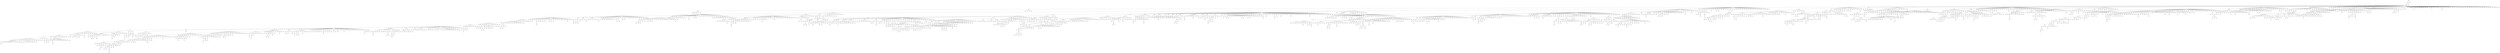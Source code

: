 strict graph "" {
	4626 -- 616;
	4626 -- 3248;
	616 -- 4203;
	616 -- 5048;
	4203 -- 5607;
	4203 -- 203;
	4203 -- 1131;
	5607 -- 1884;
	5607 -- 773;
	5607 -- 4677;
	5607 -- 1853;
	5607 -- 3259;
	5607 -- 2092;
	5607 -- 1963;
	5607 -- 3892;
	5607 -- 4236;
	5607 -- 1438;
	5607 -- 576;
	5607 -- 4644;
	5607 -- 3618;
	5607 -- 2992;
	5607 -- 3139;
	5607 -- 5787;
	5607 -- 5180;
	5607 -- 254;
	5607 -- 1479;
	5607 -- 4957;
	5607 -- 1150;
	5607 -- 3185;
	5607 -- 3900;
	5607 -- 1850;
	5607 -- 3758;
	5607 -- 2948;
	5607 -- 140;
	5607 -- 1192;
	5607 -- 5741;
	5607 -- 4272;
	5607 -- 5397;
	5607 -- 4019;
	5607 -- 1022;
	5607 -- 2757;
	5607 -- 872;
	5607 -- 935;
	5607 -- 620;
	5607 -- 3661;
	5607 -- 2211;
	5607 -- 465;
	5607 -- 3158;
	5607 -- 1866;
	5607 -- 3317;
	5607 -- 1165;
	5607 -- 2946;
	5607 -- 5671;
	5607 -- 2681;
	5607 -- 1483;
	5607 -- 4949;
	5607 -- 5167;
	5607 -- 7;
	5607 -- 1257;
	5607 -- 200;
	5607 -- 442;
	5607 -- 3295;
	5607 -- 133;
	5607 -- 5387;
	5607 -- 5559;
	5607 -- 170;
	5607 -- 5909;
	5607 -- 3451;
	5607 -- 2170;
	5607 -- 5353;
	5607 -- 5207;
	5607 -- 864;
	5607 -- 2876;
	5607 -- 5326;
	5607 -- 3358;
	5607 -- 3611;
	5607 -- 4591;
	5607 -- 4814;
	5607 -- 4673;
	5607 -- 4050;
	5607 -- 5367;
	5607 -- 2945;
	5607 -- 4589;
	5607 -- 1054;
	5607 -- 5514;
	5607 -- 3427;
	5607 -- 3265;
	5607 -- 1596;
	5607 -- 4797;
	5607 -- 5760;
	5607 -- 5753;
	5607 -- 5259;
	5607 -- 1355;
	5607 -- 3540;
	5607 -- 5849;
	5607 -- 1174;
	5607 -- 3975;
	5607 -- 2577;
	5607 -- 4765;
	1884 -- 2199;
	1884 -- 5121;
	1884 -- 3974;
	1884 -- 193;
	1884 -- 787;
	1884 -- 1497;
	1884 -- 5601;
	1884 -- 2059;
	1884 -- 1067;
	1884 -- 5749;
	1884 -- 3428;
	1884 -- 5118;
	1884 -- 189;
	1884 -- 3599;
	1884 -- 4913;
	1884 -- 3907;
	1884 -- 4155;
	1884 -- 1031;
	1884 -- 2476;
	1884 -- 1697;
	1884 -- 4938;
	1884 -- 664;
	1884 -- 1069;
	1884 -- 2512;
	1884 -- 4773;
	1884 -- 5171;
	1884 -- 4884;
	1884 -- 1964;
	1884 -- 1765;
	1884 -- 1647;
	1884 -- 20;
	1884 -- 1266;
	1884 -- 1074;
	1884 -- 2024;
	1884 -- 5267;
	1884 -- 5134;
	1884 -- 122;
	2199 -- 3956;
	2199 -- 4119;
	2199 -- 5471;
	2199 -- 1653;
	2199 -- 220;
	3956 -- 1443;
	3956 -- 3032;
	3956 -- 4057;
	3956 -- 1033;
	3956 -- 3947;
	773 -- 1739;
	773 -- 352;
	773 -- 4212;
	773 -- 4453;
	773 -- 3162;
	773 -- 4317;
	773 -- 5840;
	773 -- 3468;
	773 -- 632;
	773 -- 2124;
	773 -- 1940;
	773 -- 4395;
	773 -- 3387;
	773 -- 1160;
	773 -- 4648;
	773 -- 3362;
	773 -- 2593;
	1739 -- 5775;
	1739 -- 1626;
	1739 -- 4073;
	1739 -- 2383;
	1739 -- 3328;
	1739 -- 3976;
	1739 -- 5569;
	5775 -- 2729;
	5775 -- 2375;
	5775 -- 2355;
	5775 -- 1668;
	5775 -- 3444;
	5775 -- 679;
	5775 -- 4214;
	5775 -- 4579;
	5775 -- 312;
	5775 -- 4609;
	5775 -- 4462;
	5775 -- 5800;
	5775 -- 1214;
	5775 -- 1080;
	5775 -- 3061;
	2729 -- 741;
	2729 -- 3379;
	2729 -- 3051;
	2729 -- 457;
	2729 -- 5776;
	2729 -- 5023;
	741 -- 1589;
	741 -- 2539;
	741 -- 3585;
	741 -- 1387;
	741 -- 2694;
	741 -- 2335;
	741 -- 5539;
	741 -- 1060;
	1589 -- 1091;
	1589 -- 5536;
	1589 -- 5898;
	1589 -- 4822;
	1589 -- 4176;
	1589 -- 1547;
	1091 -- 5065;
	5121 -- 1109;
	5121 -- 4813;
	5121 -- 1281;
	5121 -- 2216;
	5121 -- 1164;
	5121 -- 817;
	5121 -- 1949;
	5121 -- 2508;
	5121 -- 2583;
	5121 -- 4754;
	5121 -- 5604;
	5121 -- 5773;
	5121 -- 844;
	5121 -- 2222;
	5121 -- 5119;
	5121 -- 1254;
	5121 -- 2347;
	5121 -- 4128;
	5121 -- 5460;
	1109 -- 3363;
	1109 -- 2556;
	1109 -- 4459;
	1109 -- 4072;
	1109 -- 3068;
	1109 -- 3767;
	1109 -- 4288;
	1109 -- 4943;
	1109 -- 1869;
	1109 -- 3237;
	1109 -- 4955;
	1109 -- 1186;
	1109 -- 5911;
	3363 -- 1828;
	3363 -- 4368;
	3363 -- 1501;
	3363 -- 3492;
	3363 -- 5650;
	3363 -- 1754;
	3363 -- 5737;
	3363 -- 619;
	3363 -- 1181;
	3363 -- 1100;
	3363 -- 4540;
	1828 -- 1268;
	1828 -- 2991;
	1828 -- 3303;
	1828 -- 3980;
	1828 -- 375;
	1828 -- 2675;
	1828 -- 3459;
	1828 -- 3982;
	1828 -- 3850;
	1828 -- 4315;
	1828 -- 2433;
	1828 -- 4273;
	1828 -- 3628;
	1828 -- 4817;
	1828 -- 4731;
	1828 -- 3408;
	1828 -- 5143;
	1828 -- 1681;
	1828 -- 2146;
	1828 -- 4559;
	1828 -- 5068;
	1828 -- 4613;
	1828 -- 1025;
	1828 -- 370;
	1828 -- 5300;
	1828 -- 3528;
	1828 -- 75;
	1268 -- 4505;
	1268 -- 1075;
	1268 -- 5499;
	1268 -- 2592;
	1268 -- 2969;
	1268 -- 5247;
	1268 -- 5282;
	1268 -- 353;
	1268 -- 3669;
	1268 -- 1980;
	1268 -- 3442;
	1268 -- 2311;
	1268 -- 2498;
	1268 -- 3268;
	1268 -- 5543;
	1268 -- 2511;
	1268 -- 4647;
	1268 -- 2239;
	1268 -- 4629;
	1268 -- 3491;
	1268 -- 4146;
	1268 -- 5274;
	1268 -- 4587;
	1268 -- 4643;
	1268 -- 4413;
	1268 -- 4685;
	1268 -- 5512;
	4505 -- 3942;
	4505 -- 318;
	4505 -- 16;
	4505 -- 1201;
	4505 -- 4403;
	4505 -- 336;
	4505 -- 4117;
	4505 -- 5255;
	4505 -- 1795;
	4505 -- 2646;
	4505 -- 2385;
	4505 -- 2634;
	4505 -- 5455;
	4505 -- 3037;
	4505 -- 1158;
	4505 -- 169;
	4505 -- 2139;
	4505 -- 3588;
	4505 -- 3404;
	4505 -- 869;
	4505 -- 4690;
	4505 -- 5475;
	4505 -- 729;
	4505 -- 5937;
	3942 -- 2388;
	3942 -- 2781;
	3942 -- 752;
	3942 -- 5710;
	3942 -- 2372;
	3942 -- 178;
	3942 -- 5316;
	3942 -- 2250;
	3942 -- 5631;
	3942 -- 4189;
	2388 -- 5403;
	2388 -- 5783;
	2388 -- 5895;
	2388 -- 1364;
	2388 -- 3786;
	2388 -- 4504;
	2388 -- 3056;
	2388 -- 3482;
	2388 -- 2961;
	2388 -- 482;
	2388 -- 652;
	2388 -- 12;
	2388 -- 5673;
	5403 -- 3596;
	5403 -- 1196;
	5403 -- 1020;
	5403 -- 2874;
	5403 -- 229;
	5403 -- 5087;
	5403 -- 3333;
	5403 -- 2784;
	5403 -- 2833;
	5403 -- 3782;
	5403 -- 2943;
	5403 -- 1937;
	3596 -- 943;
	3596 -- 218;
	3596 -- 3709;
	3596 -- 398;
	3596 -- 5433;
	3596 -- 5339;
	3596 -- 3082;
	3596 -- 1616;
	3596 -- 1506;
	943 -- 1891;
	943 -- 2756;
	943 -- 5606;
	943 -- 5335;
	943 -- 1384;
	943 -- 3787;
	943 -- 5885;
	943 -- 2306;
	943 -- 3207;
	943 -- 1006;
	943 -- 3809;
	943 -- 256;
	943 -- 3112;
	943 -- 2509;
	943 -- 2630;
	943 -- 2772;
	943 -- 3792;
	943 -- 299;
	943 -- 5585;
	943 -- 1580;
	943 -- 4874;
	943 -- 747;
	943 -- 1873;
	943 -- 310;
	1891 -- 2560;
	1891 -- 2934;
	1891 -- 1641;
	1891 -- 2406;
	1891 -- 3697;
	1891 -- 1394;
	1891 -- 903;
	1891 -- 5306;
	1891 -- 1413;
	1891 -- 2682;
	1891 -- 204;
	1891 -- 4067;
	1891 -- 4049;
	1891 -- 5374;
	1891 -- 5382;
	1891 -- 1941;
	1891 -- 5173;
	1891 -- 3819;
	1891 -- 4291;
	1891 -- 560;
	1891 -- 5711;
	1891 -- 4873;
	1891 -- 1561;
	1891 -- 3853;
	1891 -- 3144;
	1891 -- 4162;
	1891 -- 1900;
	1891 -- 4896;
	1891 -- 1371;
	1891 -- 5947;
	1891 -- 5101;
	1891 -- 5123;
	1891 -- 53;
	1891 -- 3594;
	2560 -- 469;
	2560 -- 3267;
	2560 -- 4937;
	2560 -- 4028;
	2560 -- 4571;
	469 -- 1671;
	469 -- 1238;
	469 -- 2011;
	469 -- 4924;
	469 -- 2037;
	469 -- 3516;
	469 -- 4987;
	469 -- 5521;
	469 -- 321;
	469 -- 2532;
	469 -- 3745;
	1671 -- 4963;
	1671 -- 5745;
	1671 -- 3500;
	1671 -- 1199;
	1671 -- 926;
	1671 -- 5372;
	1671 -- 3477;
	4963 -- 2103;
	4963 -- 3450;
	4963 -- 2162;
	4963 -- 431;
	4963 -- 1059;
	4963 -- 1600;
	4963 -- 5035;
	4963 -- 5186;
	4963 -- 3376;
	2103 -- 677;
	2103 -- 2701;
	2103 -- 5440;
	2103 -- 3724;
	2103 -- 5535;
	677 -- 1024;
	677 -- 345;
	677 -- 4375;
	677 -- 1307;
	677 -- 4914;
	677 -- 2624;
	677 -- 806;
	677 -- 5441;
	677 -- 1464;
	677 -- 1555;
	677 -- 5780;
	677 -- 459;
	677 -- 5006;
	677 -- 4432;
	2556 -- 727;
	2556 -- 1899;
	2556 -- 2846;
	2556 -- 2825;
	2556 -- 4456;
	2556 -- 1220;
	2556 -- 2800;
	2556 -- 1695;
	2556 -- 2236;
	2556 -- 5793;
	2556 -- 192;
	2556 -- 3983;
	2556 -- 3936;
	2556 -- 2209;
	2556 -- 1696;
	2556 -- 3137;
	2556 -- 3627;
	2556 -- 3523;
	2556 -- 5162;
	2556 -- 5263;
	2556 -- 2295;
	2556 -- 554;
	2556 -- 2361;
	2556 -- 2134;
	2556 -- 350;
	2556 -- 3406;
	2556 -- 3350;
	2556 -- 5877;
	2556 -- 2742;
	2556 -- 614;
	2556 -- 4485;
	2556 -- 3762;
	2556 -- 4085;
	2556 -- 1325;
	2556 -- 1922;
	2556 -- 1352;
	2556 -- 5305;
	2556 -- 2056;
	2556 -- 2950;
	2556 -- 2731;
	2556 -- 1790;
	2556 -- 1050;
	2556 -- 2826;
	2556 -- 1123;
	2556 -- 409;
	2556 -- 5206;
	2556 -- 1575;
	2556 -- 3989;
	2556 -- 491;
	2556 -- 618;
	2556 -- 1738;
	2556 -- 1971;
	2556 -- 3365;
	2556 -- 1393;
	2556 -- 5554;
	2556 -- 2302;
	2556 -- 3664;
	2556 -- 2238;
	2556 -- 2029;
	2556 -- 4720;
	2556 -- 5096;
	2556 -- 77;
	2556 -- 1402;
	2556 -- 5307;
	2556 -- 2996;
	2556 -- 1741;
	2556 -- 1598;
	2556 -- 4436;
	2556 -- 5930;
	2556 -- 3493;
	727 -- 3763;
	727 -- 3049;
	727 -- 1919;
	727 -- 3407;
	3763 -- 5292;
	3763 -- 3824;
	3763 -- 1245;
	3763 -- 1513;
	3763 -- 1070;
	3763 -- 1289;
	3763 -- 815;
	3763 -- 277;
	3763 -- 3402;
	3763 -- 128;
	3763 -- 3308;
	3763 -- 2362;
	3763 -- 4008;
	3763 -- 501;
	3763 -- 1210;
	3763 -- 2639;
	5292 -- 502;
	5292 -- 5829;
	5292 -- 4397;
	5292 -- 3834;
	5292 -- 2861;
	5292 -- 5757;
	4813 -- 5226;
	4813 -- 527;
	4813 -- 2489;
	4813 -- 4222;
	4813 -- 4829;
	4813 -- 871;
	4813 -- 3949;
	4813 -- 5269;
	4813 -- 2285;
	4813 -- 4249;
	4813 -- 4740;
	4813 -- 4253;
	4813 -- 3962;
	4813 -- 4202;
	4813 -- 3222;
	4813 -- 5823;
	4813 -- 477;
	4813 -- 5932;
	4813 -- 4365;
	4813 -- 4152;
	5226 -- 3938;
	5226 -- 3314;
	5226 -- 658;
	5226 -- 1612;
	5226 -- 2815;
	5226 -- 5125;
	5226 -- 5712;
	5226 -- 1583;
	5226 -- 2722;
	5226 -- 5299;
	5226 -- 1931;
	5226 -- 4449;
	5226 -- 3426;
	5226 -- 1021;
	5226 -- 2576;
	5226 -- 5498;
	5226 -- 291;
	5226 -- 1221;
	5226 -- 4343;
	5226 -- 4526;
	5226 -- 2478;
	5226 -- 1492;
	5226 -- 1039;
	5226 -- 1742;
	5226 -- 4364;
	5226 -- 2379;
	5226 -- 888;
	5226 -- 2792;
	5226 -- 4753;
	5226 -- 3195;
	5226 -- 3682;
	5226 -- 2051;
	5226 -- 235;
	5226 -- 1882;
	5226 -- 1881;
	5226 -- 899;
	5226 -- 2305;
	5226 -- 1118;
	5226 -- 4370;
	5226 -- 1477;
	5226 -- 4712;
	5226 -- 300;
	5226 -- 498;
	5226 -- 4903;
	3938 -- 1627;
	3938 -- 2816;
	3938 -- 1475;
	3938 -- 2404;
	3938 -- 1418;
	3938 -- 1783;
	3938 -- 2046;
	3938 -- 1082;
	3938 -- 1750;
	3938 -- 3711;
	3938 -- 3090;
	3938 -- 4951;
	3938 -- 3887;
	3938 -- 1996;
	3938 -- 1358;
	3938 -- 5009;
	3938 -- 5541;
	3938 -- 3948;
	3938 -- 454;
	3938 -- 5595;
	3938 -- 3071;
	3938 -- 3597;
	3938 -- 1556;
	3938 -- 3097;
	3938 -- 4286;
	3938 -- 1532;
	3938 -- 4594;
	3938 -- 3714;
	3938 -- 249;
	3938 -- 186;
	3938 -- 1525;
	1627 -- 5538;
	1627 -- 5524;
	1627 -- 2799;
	1627 -- 5115;
	1899 -- 2230;
	1899 -- 4190;
	1899 -- 808;
	2230 -- 4068;
	2230 -- 5467;
	2230 -- 886;
	2230 -- 5779;
	2230 -- 5442;
	2230 -- 4738;
	2230 -- 4517;
	2230 -- 188;
	2230 -- 3034;
	4068 -- 391;
	4068 -- 590;
	4068 -- 5556;
	4068 -- 2924;
	4068 -- 1219;
	4068 -- 4000;
	4068 -- 2670;
	4068 -- 290;
	4068 -- 4787;
	4068 -- 112;
	4068 -- 2574;
	4068 -- 855;
	4068 -- 4983;
	4068 -- 1474;
	4068 -- 4186;
	4068 -- 2326;
	4068 -- 2808;
	391 -- 5636;
	391 -- 1088;
	5636 -- 250;
	5636 -- 4250;
	5636 -- 1761;
	5636 -- 3877;
	5636 -- 5789;
	5636 -- 660;
	250 -- 3107;
	250 -- 688;
	250 -- 43;
	3974 -- 3862;
	4677 -- 5865;
	4677 -- 3584;
	4677 -- 5503;
	2934 -- 5511;
	2934 -- 4881;
	5511 -- 1740;
	5511 -- 5526;
	5511 -- 4509;
	5511 -- 388;
	5511 -- 717;
	5511 -- 1324;
	5511 -- 462;
	1740 -- 474;
	1740 -- 4948;
	474 -- 4518;
	3314 -- 3944;
	3314 -- 965;
	3314 -- 4242;
	3314 -- 3018;
	3314 -- 1846;
	3314 -- 4855;
	3314 -- 4508;
	3314 -- 4234;
	3314 -- 4207;
	3314 -- 4743;
	3314 -- 1319;
	3314 -- 184;
	3314 -- 716;
	3314 -- 3994;
	3314 -- 3485;
	3314 -- 862;
	3314 -- 4232;
	3314 -- 3304;
	3314 -- 3600;
	3314 -- 2783;
	3314 -- 5810;
	3314 -- 1507;
	3314 -- 209;
	3314 -- 3613;
	3314 -- 2462;
	3944 -- 4825;
	3944 -- 2691;
	3944 -- 3315;
	3944 -- 5106;
	3944 -- 4303;
	3944 -- 1331;
	3944 -- 4692;
	3944 -- 5694;
	3944 -- 2343;
	3944 -- 4129;
	3944 -- 4165;
	3944 -- 1388;
	3944 -- 4092;
	3944 -- 4796;
	3944 -- 1719;
	3944 -- 3114;
	3944 -- 1035;
	3944 -- 1694;
	3944 -- 3044;
	3944 -- 5287;
	3944 -- 4897;
	3944 -- 3919;
	3944 -- 2791;
	3944 -- 282;
	3944 -- 760;
	3944 -- 5692;
	3944 -- 5237;
	4825 -- 768;
	4825 -- 4388;
	4825 -- 5029;
	4825 -- 3411;
	4825 -- 5205;
	4825 -- 1156;
	4825 -- 714;
	4825 -- 1939;
	4825 -- 4741;
	4825 -- 1340;
	2691 -- 2481;
	2691 -- 2061;
	2691 -- 4697;
	2691 -- 2030;
	2691 -- 3852;
	2691 -- 4399;
	2691 -- 4662;
	2691 -- 572;
	2691 -- 5342;
	2691 -- 681;
	2691 -- 5847;
	2691 -- 1225;
	2691 -- 578;
	2691 -- 1385;
	2691 -- 4063;
	2691 -- 3840;
	2691 -- 5887;
	2691 -- 2107;
	2691 -- 1344;
	2691 -- 2907;
	2691 -- 5643;
	2691 -- 5908;
	2481 -- 2864;
	590 -- 4882;
	590 -- 1484;
	3824 -- 655;
	5829 -- 1042;
	5829 -- 2764;
	5829 -- 1847;
	5829 -- 3890;
	5829 -- 4574;
	5829 -- 5276;
	1853 -- 4565;
	1853 -- 2089;
	1853 -- 4263;
	1853 -- 4718;
	1853 -- 2301;
	1853 -- 3689;
	1853 -- 2021;
	1853 -- 2889;
	1853 -- 4333;
	1853 -- 2551;
	1853 -- 478;
	1853 -- 383;
	4565 -- 553;
	4565 -- 5361;
	4565 -- 756;
	4565 -- 1241;
	4565 -- 5640;
	4565 -- 2546;
	553 -- 5739;
	5739 -- 1662;
	5739 -- 928;
	5739 -- 3360;
	5739 -- 4849;
	5739 -- 308;
	5739 -- 2911;
	5739 -- 397;
	5783 -- 1720;
	352 -- 5213;
	352 -- 3188;
	352 -- 978;
	5213 -- 2740;
	5213 -- 2435;
	5213 -- 5945;
	5213 -- 5365;
	5213 -- 1470;
	5213 -- 2854;
	5213 -- 1482;
	2740 -- 317;
	2740 -- 2337;
	2740 -- 585;
	2740 -- 2920;
	2740 -- 2748;
	2740 -- 2196;
	2740 -- 4893;
	2740 -- 2837;
	317 -- 5838;
	527 -- 1078;
	527 -- 4452;
	527 -- 5477;
	527 -- 2129;
	527 -- 5384;
	527 -- 2309;
	527 -- 5689;
	527 -- 3817;
	1078 -- 5495;
	1078 -- 1581;
	1078 -- 3793;
	1078 -- 2944;
	1078 -- 5681;
	1078 -- 3399;
	5495 -- 3568;
	5495 -- 3143;
	5495 -- 5317;
	5495 -- 3373;
	3568 -- 5444;
	3568 -- 4839;
	3568 -- 364;
	3568 -- 332;
	3568 -- 1894;
	3568 -- 4260;
	3568 -- 4184;
	4388 -- 5825;
	4388 -- 2187;
	4388 -- 40;
	4388 -- 3736;
	4388 -- 5679;
	4388 -- 905;
	4388 -- 2025;
	5825 -- 1007;
	5825 -- 5236;
	5825 -- 5153;
	5825 -- 778;
	5825 -- 275;
	5825 -- 3567;
	5825 -- 3805;
	5825 -- 5080;
	5825 -- 5028;
	5825 -- 2908;
	5825 -- 2276;
	4368 -- 2333;
	4368 -- 5245;
	4368 -- 2770;
	4368 -- 5551;
	4368 -- 2703;
	4368 -- 3134;
	4368 -- 1053;
	4368 -- 2501;
	4368 -- 3021;
	2333 -- 2067;
	2333 -- 3801;
	2333 -- 1276;
	2333 -- 4178;
	2333 -- 3845;
	2333 -- 4105;
	2333 -- 4973;
	2333 -- 3440;
	2333 -- 3093;
	2333 -- 2887;
	2333 -- 511;
	5556 -- 5102;
	5556 -- 3381;
	5556 -- 845;
	5556 -- 5826;
	5556 -- 4359;
	5606 -- 996;
	5606 -- 770;
	5606 -- 2150;
	5606 -- 2871;
	5606 -- 1611;
	5606 -- 3330;
	5606 -- 4968;
	5606 -- 5587;
	5606 -- 2208;
	996 -- 3236;
	996 -- 5338;
	996 -- 3145;
	3236 -- 2320;
	3259 -- 2851;
	3259 -- 5094;
	3259 -- 1095;
	3259 -- 5657;
	3259 -- 268;
	3259 -- 5008;
	3259 -- 236;
	3259 -- 821;
	3259 -- 4681;
	3259 -- 984;
	3259 -- 784;
	3259 -- 1901;
	3259 -- 3035;
	3259 -- 4622;
	3259 -- 515;
	3259 -- 5271;
	3259 -- 5663;
	3259 -- 417;
	3259 -- 2402;
	3259 -- 5159;
	3259 -- 2068;
	3259 -- 2491;
	3259 -- 230;
	3259 -- 2859;
	3259 -- 628;
	3259 -- 2035;
	3259 -- 2145;
	3259 -- 5854;
	3259 -- 4805;
	3259 -- 3685;
	3259 -- 1902;
	3259 -- 830;
	3259 -- 5380;
	3259 -- 5597;
	3259 -- 429;
	3259 -- 1182;
	3259 -- 3400;
	3259 -- 902;
	3259 -- 584;
	3259 -- 4325;
	3259 -- 3522;
	2851 -- 5166;
	2851 -- 24;
	2851 -- 4603;
	2851 -- 1421;
	5166 -- 5437;
	5166 -- 3744;
	5166 -- 1096;
	5166 -- 325;
	5166 -- 2506;
	5166 -- 604;
	5166 -- 107;
	5166 -- 5875;
	5166 -- 5279;
	5166 -- 2832;
	5166 -- 3301;
	5166 -- 1522;
	5166 -- 1280;
	5166 -- 5852;
	5166 -- 3668;
	5166 -- 439;
	5166 -- 3055;
	5166 -- 3993;
	5166 -- 2568;
	5166 -- 3605;
	5166 -- 5808;
	5166 -- 4010;
	5166 -- 4632;
	5166 -- 2220;
	5166 -- 2284;
	5166 -- 483;
	5166 -- 5443;
	5166 -- 1339;
	2846 -- 3708;
	2846 -- 4106;
	2846 -- 4694;
	2846 -- 5462;
	2846 -- 1746;
	2846 -- 2484;
	2846 -- 1652;
	4190 -- 2349;
	4190 -- 3967;
	4190 -- 378;
	4190 -- 1533;
	4190 -- 948;
	4190 -- 4394;
	4190 -- 61;
	4190 -- 2999;
	2349 -- 1511;
	965 -- 5083;
	2092 -- 4593;
	2092 -- 4708;
	2092 -- 2916;
	2092 -- 4732;
	2092 -- 3916;
	2092 -- 3578;
	2092 -- 857;
	2092 -- 5934;
	2092 -- 5302;
	2092 -- 4892;
	2092 -- 3458;
	2092 -- 5771;
	2092 -- 3821;
	2092 -- 3172;
	4593 -- 2535;
	4593 -- 5928;
	2535 -- 2371;
	2535 -- 5002;
	2535 -- 4346;
	2535 -- 5426;
	2535 -- 334;
	2535 -- 466;
	2535 -- 2841;
	2535 -- 4730;
	2371 -- 5265;
	2371 -- 5798;
	2371 -- 5163;
	2371 -- 2127;
	2371 -- 894;
	2371 -- 3743;
	2371 -- 5621;
	5265 -- 328;
	1245 -- 3465;
	1245 -- 2259;
	1245 -- 1684;
	1245 -- 5138;
	1245 -- 824;
	1245 -- 2390;
	1245 -- 595;
	1245 -- 1347;
	1245 -- 3675;
	1245 -- 298;
	1245 -- 1304;
	1245 -- 3541;
	1245 -- 1517;
	1245 -- 2745;
	1245 -- 4602;
	1245 -- 5494;
	1245 -- 1005;
	1245 -- 4980;
	1245 -- 1256;
	1245 -- 1376;
	1245 -- 208;
	1245 -- 2490;
	1245 -- 492;
	1245 -- 5063;
	1245 -- 941;
	1245 -- 5182;
	1245 -- 1818;
	1245 -- 4715;
	1245 -- 4885;
	1245 -- 2201;
	1245 -- 5724;
	1245 -- 2869;
	1245 -- 245;
	3465 -- 1246;
	3315 -- 2140;
	2140 -- 3231;
	2140 -- 1777;
	2140 -- 703;
	2140 -- 2419;
	4708 -- 1538;
	4708 -- 4080;
	4708 -- 430;
	4708 -- 5855;
	4708 -- 874;
	4708 -- 522;
	4708 -- 908;
	4708 -- 2494;
	4708 -- 5828;
	4708 -- 3883;
	4708 -- 2182;
	4708 -- 2891;
	4708 -- 5244;
	4708 -- 3346;
	4708 -- 311;
	4708 -- 4088;
	4708 -- 5169;
	2375 -- 2096;
	2375 -- 2843;
	2375 -- 2122;
	2375 -- 3625;
	2375 -- 2113;
	2375 -- 3604;
	2096 -- 1129;
	1129 -- 4308;
	5245 -- 150;
	5245 -- 5763;
	5245 -- 657;
	5245 -- 1864;
	5245 -- 4229;
	5245 -- 2398;
	5245 -- 159;
	5245 -- 1077;
	5245 -- 4472;
	5245 -- 4032;
	5245 -- 4604;
	5245 -- 3988;
	5245 -- 1604;
	5245 -- 1451;
	5245 -- 4563;
	5245 -- 2451;
	5245 -- 1918;
	5245 -- 1714;
	5245 -- 2976;
	5245 -- 2356;
	5245 -- 3394;
	5245 -- 1116;
	5245 -- 4149;
	5245 -- 1038;
	150 -- 5458;
	150 -- 1197;
	150 -- 3609;
	150 -- 5421;
	150 -- 5839;
	5458 -- 4898;
	5458 -- 4187;
	5458 -- 802;
	5458 -- 91;
	5458 -- 4478;
	5458 -- 1495;
	5458 -- 5246;
	3303 -- 2760;
	3303 -- 1272;
	3303 -- 4420;
	3303 -- 1115;
	3303 -- 2524;
	3303 -- 4228;
	3303 -- 4758;
	3303 -- 5704;
	2760 -- 4981;
	2760 -- 1912;
	2760 -- 1701;
	2760 -- 3559;
	2760 -- 3300;
	2760 -- 4301;
	2760 -- 1224;
	2760 -- 4764;
	2760 -- 1392;
	2760 -- 1287;
	2760 -- 1822;
	2760 -- 3610;
	2760 -- 3396;
	2760 -- 2137;
	2760 -- 3312;
	2760 -- 3375;
	4981 -- 4361;
	4981 -- 1211;
	4981 -- 5827;
	1501 -- 4349;
	1501 -- 4337;
	1501 -- 783;
	1501 -- 2221;
	1963 -- 4608;
	1963 -- 5873;
	1963 -- 3906;
	1963 -- 39;
	1963 -- 2168;
	1963 -- 4570;
	1963 -- 2409;
	1963 -- 2662;
	1963 -- 5629;
	1963 -- 2074;
	1963 -- 4538;
	1963 -- 5235;
	1963 -- 2315;
	1963 -- 1248;
	1963 -- 939;
	1963 -- 2922;
	1963 -- 3726;
	1963 -- 3310;
	1963 -- 2099;
	1963 -- 436;
	1963 -- 2377;
	1963 -- 1128;
	1963 -- 740;
	1963 -- 2612;
	1963 -- 710;
	1963 -- 2364;
	1963 -- 5016;
	4608 -- 157;
	4608 -- 893;
	4608 -- 2128;
	4608 -- 1799;
	4608 -- 3940;
	4608 -- 5742;
	4608 -- 1718;
	4608 -- 44;
	4608 -- 2831;
	4608 -- 5718;
	4608 -- 3823;
	4608 -- 1535;
	4608 -- 5273;
	4608 -- 83;
	4608 -- 1559;
	4608 -- 750;
	4608 -- 5358;
	4608 -- 1807;
	4608 -- 4560;
	4608 -- 5582;
	4608 -- 1679;
	4608 -- 1539;
	4608 -- 811;
	4608 -- 4350;
	4608 -- 1463;
	4608 -- 1044;
	4608 -- 2678;
	4608 -- 3205;
	4608 -- 4939;
	4608 -- 4391;
	4608 -- 5340;
	4608 -- 3855;
	4608 -- 3166;
	4608 -- 612;
	4608 -- 1780;
	4608 -- 42;
	16 -- 580;
	1075 -- 2547;
	1075 -- 1979;
	2547 -- 437;
	437 -- 4836;
	437 -- 5131;
	437 -- 3795;
	5873 -- 2063;
	5873 -- 3563;
	5873 -- 5548;
	5873 -- 4831;
	5873 -- 323;
	2063 -- 523;
	2063 -- 3499;
	2063 -- 223;
	523 -- 4412;
	523 -- 919;
	5094 -- 4138;
	5094 -- 1925;
	5094 -- 826;
	5094 -- 51;
	5094 -- 1213;
	5094 -- 3023;
	5094 -- 2588;
	5094 -- 745;
	5094 -- 3215;
	5094 -- 5198;
	5094 -- 3656;
	2916 -- 569;
	2916 -- 3718;
	2916 -- 3386;
	2916 -- 5319;
	2916 -- 3592;
	2916 -- 2020;
	2916 -- 337;
	2916 -- 1429;
	2916 -- 3249;
	2187 -- 5922;
	2187 -- 5651;
	2187 -- 3495;
	2187 -- 4428;
	2187 -- 5001;
	1581 -- 5178;
	1581 -- 3518;
	1581 -- 3341;
	1581 -- 3131;
	1581 -- 3754;
	1581 -- 5389;
	1581 -- 272;
	1581 -- 5813;
	1581 -- 3285;
	1581 -- 1173;
	1581 -- 1992;
	1581 -- 5801;
	1581 -- 3244;
	5178 -- 539;
	5178 -- 1485;
	5178 -- 1976;
	539 -- 834;
	539 -- 5381;
	539 -- 3235;
	539 -- 1829;
	539 -- 5315;
	834 -- 5303;
	834 -- 2758;
	834 -- 2850;
	5303 -- 5770;
	5303 -- 2536;
	1475 -- 5039;
	5039 -- 895;
	895 -- 1037;
	1037 -- 4932;
	5745 -- 1375;
	5745 -- 5717;
	4459 -- 3106;
	2406 -- 4860;
	2406 -- 1097;
	2406 -- 1410;
	2406 -- 896;
	2406 -- 2955;
	2406 -- 1244;
	2406 -- 1549;
	2406 -- 2673;
	2406 -- 5709;
	2406 -- 963;
	2406 -- 2461;
	2406 -- 3370;
	4860 -- 3633;
	4860 -- 906;
	4860 -- 1379;
	4860 -- 1040;
	4860 -- 3251;
	4860 -- 1920;
	4860 -- 2123;
	4860 -- 5392;
	4860 -- 3182;
	4860 -- 2231;
	4860 -- 2892;
	4860 -- 3641;
	4860 -- 4611;
	4860 -- 1502;
	4860 -- 3439;
	4860 -- 1323;
	4860 -- 758;
	4860 -- 5562;
	3633 -- 3688;
	3633 -- 106;
	3633 -- 4804;
	3633 -- 3389;
	3633 -- 2664;
	3633 -- 4219;
	3633 -- 55;
	3633 -- 3147;
	3633 -- 5472;
	3633 -- 5400;
	3633 -- 1731;
	3633 -- 2717;
	3633 -- 5942;
	3633 -- 4406;
	3688 -- 3323;
	3688 -- 145;
	3688 -- 662;
	3688 -- 2149;
	3688 -- 1888;
	3688 -- 2344;
	3688 -- 3356;
	3688 -- 3870;
	3688 -- 1101;
	3688 -- 1434;
	3688 -- 4051;
	3688 -- 4858;
	3688 -- 3806;
	3688 -- 4416;
	5499 -- 4656;
	5499 -- 3083;
	5499 -- 4130;
	4656 -- 1121;
	1095 -- 4421;
	1095 -- 2006;
	1095 -- 1262;
	1095 -- 5251;
	1095 -- 2226;
	4421 -- 782;
	4421 -- 476;
	4421 -- 1537;
	782 -- 1661;
	782 -- 3651;
	782 -- 3684;
	782 -- 1874;
	782 -- 5857;
	782 -- 5052;
	782 -- 1527;
	4250 -- 4268;
	4250 -- 4961;
	4250 -- 1142;
	4250 -- 3614;
	4268 -- 954;
	4268 -- 5218;
	4268 -- 4161;
	954 -- 1348;
	954 -- 2430;
	1348 -- 914;
	1348 -- 3052;
	1348 -- 2242;
	375 -- 2424;
	375 -- 4679;
	1513 -- 4481;
	1513 -- 2822;
	1513 -- 2659;
	1513 -- 712;
	1513 -- 4888;
	4481 -- 4762;
	4481 -- 1631;
	4481 -- 4709;
	4481 -- 4352;
	4481 -- 2975;
	4481 -- 1279;
	4481 -- 4658;
	4481 -- 2225;
	4481 -- 929;
	4481 -- 646;
	4481 -- 4058;
	4481 -- 1250;
	4481 -- 5231;
	4481 -- 4922;
	4481 -- 3359;
	4481 -- 1064;
	4481 -- 3043;
	4481 -- 4246;
	4481 -- 5648;
	4481 -- 1994;
	4481 -- 2332;
	4481 -- 108;
	4762 -- 1987;
	4762 -- 1000;
	4762 -- 3164;
	4762 -- 4952;
	4762 -- 3098;
	1987 -- 626;
	1987 -- 1353;
	1987 -- 4173;
	1987 -- 4624;
	1987 -- 5565;
	1987 -- 3849;
	1987 -- 1810;
	1987 -- 4262;
	1987 -- 3527;
	1987 -- 1278;
	1987 -- 1512;
	626 -- 2993;
	626 -- 2183;
	626 -- 4789;
	626 -- 1457;
	626 -- 931;
	40 -- 5242;
	40 -- 5216;
	40 -- 4704;
	40 -- 119;
	40 -- 1351;
	40 -- 3570;
	40 -- 5719;
	40 -- 3201;
	40 -- 1930;
	40 -- 2138;
	40 -- 5796;
	4236 -- 3905;
	4236 -- 3464;
	4236 -- 1983;
	4236 -- 1258;
	4236 -- 2049;
	4236 -- 2405;
	4236 -- 3269;
	4236 -- 4838;
	4236 -- 363;
	4236 -- 3065;
	4236 -- 4969;
	4236 -- 1982;
	4236 -- 2868;
	4236 -- 2605;
	4236 -- 3046;
	4236 -- 3943;
	4236 -- 4483;
	4236 -- 5091;
	4236 -- 1346;
	3905 -- 552;
	3905 -- 2164;
	3905 -- 4724;
	3905 -- 2966;
	3499 -- 3467;
	3499 -- 5217;
	3467 -- 3250;
	3250 -- 2203;
	3250 -- 444;
	3250 -- 5682;
	2592 -- 4895;
	2592 -- 5070;
	2592 -- 35;
	2592 -- 2702;
	2592 -- 2753;
	2592 -- 4917;
	4895 -- 1898;
	5444 -- 4997;
	5444 -- 3740;
	5444 -- 4742;
	5444 -- 3364;
	5444 -- 3738;
	5444 -- 480;
	5444 -- 5310;
	5444 -- 2720;
	5444 -- 1447;
	5444 -- 1599;
	893 -- 4636;
	893 -- 1003;
	893 -- 5228;
	893 -- 4549;
	893 -- 3653;
	893 -- 4661;
	893 -- 3951;
	893 -- 4878;
	893 -- 123;
	893 -- 5699;
	893 -- 1124;
	893 -- 2397;
	893 -- 4257;
	893 -- 4916;
	893 -- 532;
	893 -- 5691;
	893 -- 2294;
	4636 -- 981;
	981 -- 4101;
	981 -- 851;
	981 -- 2930;
	981 -- 5022;
	4101 -- 3424;
	4101 -- 3509;
	4101 -- 2520;
	4101 -- 4052;
	4101 -- 3225;
	4101 -- 540;
	3424 -- 4417;
	3424 -- 5294;
	3424 -- 2929;
	3424 -- 1578;
	3424 -- 4309;
	3424 -- 4906;
	3424 -- 987;
	4417 -- 99;
	4417 -- 1926;
	4417 -- 1791;
	4417 -- 289;
	99 -- 1212;
	99 -- 848;
	99 -- 631;
	1212 -- 3901;
	1212 -- 329;
	1212 -- 3108;
	1212 -- 4618;
	3901 -- 4180;
	3901 -- 313;
	3901 -- 3041;
	4180 -- 4761;
	4761 -- 995;
	4761 -- 3602;
	995 -- 1518;
	1631 -- 1229;
	1631 -- 4270;
	1229 -- 3958;
	3958 -- 1875;
	3958 -- 4567;
	3958 -- 2014;
	1875 -- 3122;
	1875 -- 3681;
	1875 -- 3624;
	1875 -- 4854;
	3122 -- 1788;
	3122 -- 3175;
	3122 -- 5633;
	3122 -- 3950;
	1788 -- 3111;
	1788 -- 1242;
	1925 -- 494;
	1925 -- 4820;
	1925 -- 2777;
	2764 -- 780;
	780 -- 5190;
	780 -- 1383;
	2825 -- 1062;
	5106 -- 822;
	1097 -- 2575;
	1097 -- 2737;
	1097 -- 1430;
	1097 -- 1486;
	1097 -- 5168;
	1097 -- 2340;
	1097 -- 2095;
	1097 -- 1667;
	5928 -- 647;
	5928 -- 1098;
	5928 -- 5676;
	5928 -- 2980;
	5928 -- 135;
	5928 -- 2585;
	4644 -- 243;
	4644 -- 2894;
	4456 -- 4226;
	4456 -- 248;
	4456 -- 5144;
	4456 -- 3884;
	4456 -- 5142;
	1220 -- 593;
	593 -- 3091;
	593 -- 3904;
	593 -- 1057;
	593 -- 1315;
	593 -- 4706;
	593 -- 2766;
	593 -- 1162;
	593 -- 1953;
	593 -- 3710;
	1485 -- 661;
	1485 -- 3232;
	1485 -- 330;
	1485 -- 5632;
	1485 -- 3857;
	1485 -- 1405;
	1485 -- 2516;
	1485 -- 4042;
	1485 -- 2368;
	1485 -- 224;
	1485 -- 4133;
	1485 -- 3161;
	1485 -- 4529;
	1485 -- 1865;
	1485 -- 4198;
	5335 -- 1716;
	5335 -- 5803;
	5335 -- 2941;
	5335 -- 3159;
	5335 -- 3640;
	1716 -- 89;
	1716 -- 5748;
	1716 -- 3392;
	1716 -- 4894;
	1716 -- 4857;
	89 -- 4552;
	4552 -- 3003;
	3003 -- 2989;
	2061 -- 1296;
	2061 -- 1350;
	2061 -- 456;
	2061 -- 1704;
	2061 -- 801;
	2061 -- 5623;
	2061 -- 3632;
	2061 -- 2457;
	2061 -- 629;
	2061 -- 841;
	2061 -- 4163;
	1296 -- 3354;
	3354 -- 4156;
	4156 -- 5846;
	4156 -- 4171;
	4156 -- 562;
	5846 -- 1710;
	5846 -- 4752;
	2259 -- 3775;
	2259 -- 4991;
	2259 -- 3721;
	3775 -- 3242;
	3775 -- 2366;
	3775 -- 1693;
	3242 -- 1360;
	787 -- 1778;
	787 -- 4377;
	787 -- 3837;
	2969 -- 5470;
	2969 -- 179;
	2969 -- 2445;
	2969 -- 2341;
	2969 -- 4215;
	2969 -- 2010;
	2969 -- 2527;
	5470 -- 348;
	106 -- 643;
	106 -- 4252;
	106 -- 2633;
	106 -- 60;
	106 -- 1950;
	106 -- 4970;
	106 -- 4191;
	4709 -- 1929;
	4709 -- 5136;
	4709 -- 3029;
	3697 -- 5659;
	3697 -- 1534;
	3697 -- 4710;
	5659 -- 1567;
	3618 -- 288;
	1281 -- 1832;
	1832 -- 4147;
	5216 -- 5799;
	2800 -- 2683;
	2800 -- 1183;
	2683 -- 28;
	2683 -- 5053;
	2683 -- 1104;
	2683 -- 853;
	2683 -- 4341;
	145 -- 3872;
	145 -- 4545;
	145 -- 4334;
	145 -- 559;
	145 -- 2018;
	145 -- 5155;
	3872 -- 1231;
	3872 -- 5859;
	3872 -- 3228;
	3872 -- 3177;
	3872 -- 1648;
	3872 -- 5727;
	3872 -- 5698;
	3872 -- 2318;
	3872 -- 1685;
	3872 -- 2336;
	3872 -- 4841;
	3872 -- 1734;
	1231 -- 5399;
	1231 -- 940;
	1231 -- 2070;
	1231 -- 2503;
	1231 -- 1606;
	1231 -- 3094;
	1231 -- 4625;
	1231 -- 2881;
	1231 -- 2677;
	5399 -- 5485;
	5399 -- 5055;
	5399 -- 4240;
	5399 -- 3781;
	5399 -- 5931;
	5399 -- 3959;
	5399 -- 3861;
	5399 -- 1819;
	1394 -- 3311;
	1394 -- 2417;
	1394 -- 2233;
	1394 -- 3211;
	1394 -- 2423;
	1394 -- 4087;
	1394 -- 2044;
	1394 -- 1205;
	1394 -- 4886;
	3311 -- 3808;
	3139 -- 4448;
	3139 -- 4292;
	4448 -- 1657;
	4448 -- 1300;
	4448 -- 3663;
	4448 -- 3345;
	4448 -- 2541;
	4448 -- 2432;
	4448 -- 499;
	4448 -- 2228;
	4448 -- 1883;
	4448 -- 3587;
	4448 -- 3847;
	4448 -- 2264;
	4448 -- 2848;
	4448 -- 2039;
	4448 -- 4965;
	4448 -- 3953;
	4448 -- 3871;
	4448 -- 3276;
	1657 -- 3218;
	1657 -- 2613;
	1657 -- 2290;
	1657 -- 3253;
	1657 -- 346;
	1657 -- 4807;
	1657 -- 2744;
	1657 -- 3157;
	1657 -- 4763;
	1657 -- 5266;
	3218 -- 1236;
	3218 -- 197;
	3218 -- 19;
	3218 -- 3649;
	3218 -- 722;
	3218 -- 253;
	3218 -- 4078;
	3218 -- 3660;
	3218 -- 4479;
	1236 -- 1167;
	1236 -- 4239;
	1236 -- 1562;
	1236 -- 4490;
	1236 -- 3811;
	1236 -- 464;
	1236 -- 3557;
	1236 -- 3548;
	1236 -- 701;
	1236 -- 25;
	1272 -- 4670;
	1272 -- 4324;
	4670 -- 4402;
	2435 -- 4461;
	2435 -- 3257;
	2435 -- 5549;
	2435 -- 3878;
	2435 -- 3867;
	4461 -- 2282;
	2282 -- 5599;
	1695 -- 4990;
	1695 -- 2548;
	2236 -- 56;
	1167 -- 3016;
	1167 -- 5797;
	1167 -- 4471;
	4961 -- 2281;
	4961 -- 1032;
	2281 -- 4534;
	2281 -- 3723;
	2281 -- 4933;
	2281 -- 372;
	2281 -- 3069;
	2281 -- 3293;
	3257 -- 3822;
	3257 -- 1251;
	3257 -- 2381;
	3257 -- 4958;
	3822 -- 423;
	3822 -- 1591;
	3822 -- 2456;
	423 -- 3262;
	423 -- 2269;
	423 -- 4066;
	423 -- 2393;
	423 -- 463;
	423 -- 151;
	423 -- 5900;
	423 -- 5465;
	423 -- 3965;
	3262 -- 5012;
	3262 -- 1566;
	3262 -- 1839;
	3262 -- 1313;
	3262 -- 4328;
	3262 -- 3696;
	3262 -- 3181;
	3262 -- 5329;
	2128 -- 5391;
	2128 -- 4680;
	2128 -- 5411;
	2128 -- 5886;
	2128 -- 5215;
	2128 -- 4167;
	2128 -- 3769;
	2128 -- 3911;
	2128 -- 4520;
	2128 -- 3245;
	2128 -- 5050;
	2128 -- 4150;
	2128 -- 1923;
	2128 -- 3972;
	2128 -- 4379;
	2128 -- 2786;
	2128 -- 3119;
	2128 -- 4945;
	2128 -- 4682;
	2128 -- 621;
	2128 -- 5496;
	2128 -- 1687;
	2128 -- 1856;
	2128 -- 2617;
	2128 -- 707;
	2128 -- 4098;
	5391 -- 4583;
	5391 -- 1356;
	5391 -- 2798;
	5391 -- 5416;
	5391 -- 2513;
	5391 -- 4244;
	5391 -- 4946;
	5391 -- 1336;
	5391 -- 5905;
	5391 -- 2313;
	5391 -- 1576;
	5391 -- 668;
	5391 -- 833;
	5391 -- 958;
	2006 -- 3434;
	2006 -- 1573;
	2006 -- 2307;
	2006 -- 956;
	2006 -- 392;
	3434 -- 3447;
	3434 -- 4145;
	3434 -- 1643;
	3434 -- 1972;
	3434 -- 2812;
	3434 -- 2065;
	3434 -- 5547;
	3434 -- 3713;
	3434 -- 5370;
	3447 -- 2217;
	3447 -- 5424;
	2217 -- 5203;
	3143 -- 3415;
	3143 -- 2586;
	3143 -- 5112;
	3143 -- 2886;
	3143 -- 2733;
	3415 -- 3438;
	3415 -- 458;
	3438 -- 1480;
	5657 -- 3662;
	5657 -- 3677;
	5657 -- 1568;
	5657 -- 314;
	5657 -- 306;
	3662 -- 3066;
	1484 -- 113;
	113 -- 1682;
	113 -- 5366;
	113 -- 623;
	113 -- 4111;
	2489 -- 5429;
	2489 -- 4041;
	1300 -- 1030;
	4145 -- 813;
	4145 -- 3190;
	4145 -- 805;
	813 -- 4944;
	4352 -- 3229;
	1070 -- 2710;
	1070 -- 534;
	1070 -- 3703;
	1070 -- 1110;
	1070 -- 5693;
	1070 -- 4910;
	1070 -- 1628;
	1070 -- 2465;
	1070 -- 1404;
	1070 -- 4475;
	2710 -- 2853;
	345 -- 798;
	798 -- 2483;
	3049 -- 538;
	3049 -- 904;
	3049 -- 2645;
	3049 -- 4785;
	3049 -- 5480;
	3049 -- 4271;
	3049 -- 4100;
	3049 -- 670;
	3049 -- 2194;
	3049 -- 4533;
	4080 -- 4672;
	4080 -- 786;
	4080 -- 3088;
	4080 -- 2647;
	4080 -- 2154;
	4672 -- 3390;
	4672 -- 255;
	3390 -- 3954;
	3509 -- 2913;
	3509 -- 2467;
	3509 -- 656;
	3509 -- 3471;
	770 -- 5821;
	770 -- 1130;
	770 -- 1159;
	770 -- 2358;
	770 -- 3441;
	770 -- 2473;
	770 -- 3986;
	770 -- 4235;
	2355 -- 3264;
	2355 -- 2401;
	2355 -- 202;
	2355 -- 4477;
	2355 -- 3117;
	2355 -- 2713;
	2355 -- 4458;
	2355 -- 875;
	2355 -- 726;
	2355 -- 4663;
	2355 -- 4975;
	2355 -- 1491;
	3264 -- 691;
	3264 -- 5196;
	3264 -- 5866;
	3264 -- 946;
	5793 -- 685;
	5793 -- 551;
	5793 -- 2707;
	5793 -- 5368;
	4242 -- 5703;
	4242 -- 1217;
	5703 -- 825;
	1668 -- 1986;
	5549 -- 136;
	5549 -- 4199;
	5549 -- 5630;
	5549 -- 1779;
	2975 -- 5318;
	2975 -- 5588;
	5318 -- 116;
	5318 -- 2569;
	5318 -- 5781;
	5318 -- 5795;
	5318 -- 3011;
	5318 -- 1911;
	5318 -- 3508;
	5318 -- 2925;
	116 -- 3925;
	116 -- 2328;
	116 -- 1924;
	116 -- 5572;
	116 -- 3433;
	116 -- 2704;
	116 -- 5139;
	116 -- 561;
	116 -- 2008;
	116 -- 71;
	116 -- 999;
	116 -- 1198;
	116 -- 1880;
	116 -- 5555;
	3925 -- 3832;
	3651 -- 3926;
	3651 -- 30;
	3651 -- 4450;
	3651 -- 4230;
	3651 -- 4966;
	3926 -- 4444;
	3926 -- 600;
	3926 -- 4168;
	3926 -- 1292;
	3926 -- 3771;
	3926 -- 4139;
	4444 -- 144;
	4444 -- 3670;
	4444 -- 359;
	4444 -- 3734;
	3267 -- 977;
	3267 -- 4927;
	3267 -- 2387;
	3267 -- 5092;
	3267 -- 3263;
	3267 -- 2279;
	3267 -- 414;
	3267 -- 5090;
	3267 -- 2439;
	3267 -- 1871;
	5138 -- 1041;
	5138 -- 2927;
	1041 -- 5061;
	1041 -- 1378;
	1041 -- 5586;
	1041 -- 3324;
	1041 -- 316;
	4212 -- 4143;
	906 -- 1302;
	906 -- 2034;
	906 -- 2116;
	906 -- 5114;
	906 -- 2073;
	906 -- 4009;
	906 -- 5683;
	4303 -- 1163;
	4697 -- 4372;
	4697 -- 4512;
	4697 -- 4950;
	5008 -- 2293;
	5008 -- 3902;
	2569 -- 2214;
	2569 -- 3487;
	2214 -- 5733;
	2214 -- 5452;
	2214 -- 3655;
	4397 -- 237;
	4397 -- 3261;
	1331 -- 2184;
	1331 -- 5593;
	1331 -- 4243;
	1331 -- 3931;
	1331 -- 233;
	1331 -- 4901;
	1331 -- 836;
	1331 -- 3318;
	2184 -- 565;
	2184 -- 2897;
	2184 -- 4266;
	1410 -- 3213;
	1410 -- 5850;
	3744 -- 4592;
	3744 -- 1138;
	3744 -- 5740;
	3744 -- 4598;
	808 -- 4977;
	808 -- 3319;
	808 -- 2718;
	808 -- 3187;
	808 -- 2204;
	4977 -- 212;
	4977 -- 4059;
	4977 -- 1172;
	4977 -- 1633;
	212 -- 5927;
	4106 -- 4985;
	657 -- 3789;
	657 -- 2386;
	657 -- 4568;
	657 -- 3008;
	657 -- 803;
	657 -- 252;
	657 -- 4169;
	657 -- 777;
	1003 -- 1636;
	5228 -- 1415;
	5228 -- 3569;
	5228 -- 5522;
	5228 -- 509;
	254 -- 3550;
	4453 -- 5277;
	5277 -- 2418;
	896 -- 1140;
	896 -- 5204;
	896 -- 5017;
	896 -- 143;
	1140 -- 4802;
	1140 -- 799;
	4802 -- 2890;
	4802 -- 1830;
	3563 -- 4844;
	3563 -- 401;
	5125 -- 5570;
	5125 -- 5761;
	5125 -- 5939;
	2770 -- 1459;
	2770 -- 974;
	2770 -- 3591;
	2770 -- 5726;
	2770 -- 2440;
	2770 -- 2867;
	3834 -- 217;
	3834 -- 2161;
	3834 -- 4464;
	3834 -- 5354;
	3834 -- 114;
	217 -- 5669;
	217 -- 5616;
	217 -- 5225;
	217 -- 1416;
	217 -- 1431;
	217 -- 1676;
	217 -- 473;
	217 -- 5451;
	217 -- 1989;
	2613 -- 5;
	2613 -- 4441;
	2613 -- 2048;
	2613 -- 5677;
	2613 -- 5261;
	2613 -- 5729;
	2613 -- 789;
	3018 -- 2736;
	3018 -- 394;
	3018 -- 1824;
	3018 -- 1004;
	325 -- 2002;
	325 -- 479;
	325 -- 222;
	325 -- 3152;
	325 -- 475;
	325 -- 1800;
	2002 -- 3170;
	3170 -- 1908;
	3170 -- 2151;
	3170 -- 3864;
	3170 -- 4457;
	3170 -- 2454;
	3170 -- 5924;
	3170 -- 4556;
	3170 -- 2040;
	3170 -- 2814;
	3170 -- 4482;
	3170 -- 2486;
	3170 -- 467;
	3170 -- 3564;
	3170 -- 485;
	3170 -- 413;
	3170 -- 5867;
	3170 -- 4206;
	3170 -- 5148;
	1908 -- 4290;
	1908 -- 3979;
	1384 -- 1380;
	4199 -- 3765;
	4199 -- 3636;
	5294 -- 4756;
	5294 -- 1858;
	4756 -- 2200;
	4756 -- 421;
	2822 -- 5425;
	2822 -- 2540;
	2822 -- 4201;
	2822 -- 2968;
	5927 -- 795;
	364 -- 94;
	364 -- 2458;
	364 -- 4302;
	364 -- 884;
	364 -- 5862;
	364 -- 4312;
	94 -- 1966;
	94 -- 1905;
	94 -- 1398;
	1966 -- 103;
	1966 -- 5474;
	3518 -- 2936;
	3518 -- 3028;
	197 -- 5088;
	197 -- 3963;
	197 -- 3691;
	197 -- 4079;
	5088 -- 4539;
	5088 -- 4577;
	5088 -- 666;
	5088 -- 2958;
	5088 -- 5435;
	3232 -- 3033;
	3232 -- 1015;
	3232 -- 5227;
	2659 -- 870;
	2659 -- 4992;
	2659 -- 2283;
	2659 -- 4390;
	2386 -- 4320;
	2386 -- 4698;
	2386 -- 5170;
	2386 -- 1399;
	2386 -- 2003;
	2386 -- 1448;
	2386 -- 5686;
	1864 -- 5505;
	1864 -- 1678;
	476 -- 276;
	5306 -- 164;
	3983 -- 3048;
	3048 -- 1809;
	1809 -- 5256;
	3444 -- 1102;
	3444 -- 5214;
	5712 -- 2813;
	5712 -- 1605;
	5712 -- 5375;
	5712 -- 1008;
	2328 -- 1520;
	2328 -- 3198;
	2328 -- 5034;
	1520 -- 2563;
	1520 -- 4833;
	1520 -- 2157;
	4377 -- 3776;
	4377 -- 3299;
	4377 -- 1011;
	4377 -- 3497;
	4377 -- 3960;
	4377 -- 5832;
	3776 -- 3761;
	3776 -- 181;
	3776 -- 5670;
	5565 -- 4118;
	4118 -- 396;
	4118 -- 1153;
	4118 -- 3204;
	4118 -- 2399;
	396 -- 2977;
	396 -- 2824;
	396 -- 1119;
	824 -- 3652;
	824 -- 4810;
	824 -- 2463;
	824 -- 2121;
	824 -- 1389;
	824 -- 1868;
	4375 -- 4734;
	4375 -- 3127;
	4375 -- 320;
	4375 -- 3073;
	4375 -- 5004;
	4375 -- 1717;
	4375 -- 3445;
	4375 -- 4175;
	4375 -- 4976;
	4375 -- 1768;
	4927 -- 2604;
	4927 -- 4360;
	4927 -- 2505;
	4927 -- 5834;
	4927 -- 3991;
	4927 -- 302;
	4927 -- 2245;
	4927 -- 4660;
	4927 -- 129;
	4927 -- 3047;
	2604 -- 1841;
	5548 -- 5438;
	5548 -- 5311;
	4360 -- 3296;
	4360 -- 5871;
	4360 -- 4144;
	3936 -- 1960;
	3936 -- 3773;
	3936 -- 5332;
	3936 -- 2391;
	3936 -- 64;
	3936 -- 3422;
	3936 -- 3192;
	1979 -- 3168;
	2390 -- 3502;
	2390 -- 2005;
	2390 -- 2982;
	2390 -- 1544;
	2390 -- 4506;
	2390 -- 4269;
	2390 -- 5233;
	5616 -- 2369;
	2164 -- 5811;
	4810 -- 1342;
	2168 -- 4864;
	2168 -- 854;
	2168 -- 4062;
	2168 -- 3939;
	2168 -- 4038;
	2168 -- 5484;
	2168 -- 3084;
	2168 -- 98;
	2168 -- 3080;
	2168 -- 2866;
	2168 -- 1141;
	4864 -- 3882;
	2924 -- 2253;
	2924 -- 1427;
	2924 -- 3397;
	2924 -- 1237;
	2924 -- 882;
	2924 -- 2788;
	2924 -- 4113;
	595 -- 4104;
	595 -- 1120;
	595 -- 1601;
	595 -- 597;
	4104 -- 4331;
	4104 -- 5830;
	394 -- 2933;
	826 -- 3252;
	826 -- 3803;
	826 -- 1833;
	3252 -- 736;
	736 -- 5030;
	1347 -- 4238;
	1347 -- 1887;
	1347 -- 1277;
	1347 -- 2165;
	1347 -- 1112;
	1347 -- 3785;
	4238 -- 3583;
	4238 -- 2296;
	904 -- 5918;
	904 -- 5181;
	904 -- 5513;
	904 -- 4615;
	904 -- 2389;
	904 -- 1655;
	5918 -- 1420;
	1040 -- 1603;
	1040 -- 2185;
	1603 -- 4468;
	1626 -- 742;
	742 -- 503;
	742 -- 419;
	1573 -- 1114;
	1114 -- 5032;
	1114 -- 3045;
	1114 -- 2262;
	1114 -- 3731;
	4059 -- 124;
	4732 -- 2064;
	4732 -- 953;
	4732 -- 1764;
	4732 -- 5067;
	4732 -- 4295;
	4732 -- 900;
	2209 -- 127;
	4229 -- 4687;
	940 -- 575;
	940 -- 2973;
	575 -- 4610;
	575 -- 5639;
	575 -- 5295;
	575 -- 5253;
	575 -- 4369;
	575 -- 5194;
	575 -- 3113;
	854 -- 3860;
	1413 -- 3716;
	1413 -- 4121;
	1413 -- 340;
	1413 -- 3110;
	1413 -- 1017;
	3450 -- 2097;
	2097 -- 3505;
	2162 -- 4553;
	2162 -- 3913;
	2162 -- 5702;
	4698 -- 3712;
	4698 -- 3999;
	3712 -- 2988;
	2988 -- 3704;
	1839 -- 2460;
	1839 -- 5184;
	1839 -- 3079;
	1839 -- 294;
	1839 -- 674;
	5536 -- 883;
	5536 -- 3802;
	5536 -- 3001;
	1912 -- 2949;
	1696 -- 3968;
	1696 -- 4507;
	1696 -- 3555;
	1696 -- 2479;
	5748 -- 5407;
	2387 -- 2734;
	2387 -- 4431;
	2387 -- 4439;
	2387 -- 3529;
	2387 -- 1103;
	5181 -- 2919;
	1380 -- 1870;
	2682 -- 5716;
	3162 -- 5371;
	3162 -- 5941;
	3162 -- 2978;
	3162 -- 2997;
	5371 -- 3706;
	2798 -- 3133;
	2798 -- 3072;
	2798 -- 537;
	2798 -- 2471;
	3137 -- 624;
	3137 -- 4429;
	3137 -- 3154;
	3137 -- 5654;
	624 -- 4112;
	624 -- 5545;
	624 -- 743;
	624 -- 1504;
	3878 -- 5894;
	378 -- 5722;
	378 -- 4503;
	378 -- 709;
	378 -- 2747;
	378 -- 4631;
	378 -- 2697;
	378 -- 5768;
	1924 -- 2429;
	1924 -- 4347;
	1924 -- 731;
	5639 -- 1440;
	5639 -- 360;
	5639 -- 2453;
	5639 -- 5064;
	1440 -- 4998;
	1440 -- 3992;
	4704 -- 1372;
	3900 -- 3005;
	3900 -- 1570;
	3900 -- 1079;
	3900 -- 4108;
	3900 -- 2062;
	3900 -- 4585;
	3900 -- 5876;
	3900 -- 2411;
	3900 -- 973;
	3900 -- 1232;
	3900 -- 4812;
	3005 -- 739;
	739 -- 630;
	739 -- 831;
	4937 -- 1290;
	4315 -- 2288;
	2288 -- 531;
	5781 -- 696;
	5781 -- 5355;
	5781 -- 1390;
	5781 -- 403;
	5781 -- 1660;
	2343 -- 1409;
	2343 -- 4771;
	2343 -- 3581;
	2343 -- 983;
	1409 -- 3331;
	30 -- 402;
	30 -- 591;
	30 -- 832;
	30 -- 62;
	3758 -- 1597;
	159 -- 5769;
	1378 -- 702;
	815 -- 1489;
	815 -- 850;
	3627 -- 3531;
	3627 -- 4007;
	3627 -- 344;
	4062 -- 547;
	4062 -- 2835;
	3108 -- 1034;
	3108 -- 4033;
	3108 -- 1152;
	3108 -- 3997;
	3108 -- 4891;
	1034 -- 1541;
	3523 -- 5463;
	5162 -- 1630;
	5162 -- 2723;
	5162 -- 2986;
	5162 -- 1772;
	5162 -- 2022;
	5162 -- 2749;
	5162 -- 2714;
	1630 -- 5590;
	1630 -- 167;
	4829 -- 5197;
	4829 -- 2689;
	4829 -- 3266;
	4829 -- 2842;
	4829 -- 2915;
	2948 -- 2266;
	2948 -- 3334;
	2948 -- 4600;
	2948 -- 4125;
	2948 -- 1784;
	2948 -- 1785;
	2948 -- 3791;
	2948 -- 3474;
	2266 -- 448;
	448 -- 5842;
	448 -- 3325;
	1104 -- 2555;
	2555 -- 1844;
	2555 -- 4676;
	1844 -- 4887;
	1844 -- 1154;
	5545 -- 5735;
	5545 -- 3327;
	5735 -- 3918;
	5735 -- 4722;
	5735 -- 1726;
	679 -- 3219;
	3787 -- 5176;
	3787 -- 2031;
	3787 -- 3380;
	3787 -- 141;
	3787 -- 1585;
	3787 -- 1043;
	3787 -- 5195;
	1142 -- 2587;
	1142 -- 2261;
	1142 -- 1401;
	1142 -- 3885;
	1142 -- 5272;
	1142 -- 3349;
	1142 -- 2076;
	1142 -- 2820;
	1142 -- 3020;
	1142 -- 1904;
	1142 -- 4021;
	1142 -- 4476;
	1142 -- 3076;
	3334 -- 4422;
	2843 -- 3221;
	3221 -- 199;
	199 -- 966;
	2233 -- 5011;
	2233 -- 174;
	2233 -- 4984;
	5011 -- 6;
	1605 -- 1343;
	3718 -- 880;
	3718 -- 3941;
	880 -- 2651;
	880 -- 936;
	1077 -- 3701;
	1077 -- 4546;
	1077 -- 3608;
	3701 -- 526;
	3918 -- 2523;
	3319 -- 1801;
	3319 -- 2628;
	3319 -- 3868;
	3968 -- 2156;
	3968 -- 3271;
	3968 -- 1458;
	1643 -- 5177;
	140 -- 1149;
	140 -- 3910;
	140 -- 5132;
	140 -- 5869;
	4503 -- 4278;
	4503 -- 1446;
	5799 -- 2000;
	5799 -- 2081;
	2000 -- 4972;
	3500 -- 5752;
	3500 -- 2526;
	3500 -- 3875;
	3703 -- 4225;
	3703 -- 5564;
	4225 -- 2762;
	4225 -- 2776;
	4225 -- 219;
	4225 -- 4407;
	4225 -- 5583;
	2762 -- 4383;
	2762 -- 759;
	2762 -- 1586;
	2762 -- 1243;
	2762 -- 2188;
	2762 -- 5504;
	2762 -- 913;
	5885 -- 2367;
	5885 -- 5592;
	5885 -- 3024;
	948 -- 1226;
	3300 -- 1803;
	3300 -- 2342;
	3300 -- 910;
	1217 -- 5602;
	5480 -- 1029;
	5480 -- 1179;
	5480 -- 4619;
	5480 -- 602;
	5480 -- 3525;
	5480 -- 2883;
	1029 -- 921;
	1029 -- 2571;
	1029 -- 3547;
	921 -- 4102;
	1110 -- 2090;
	1110 -- 967;
	1110 -- 415;
	1110 -- 1274;
	2122 -- 2805;
	2122 -- 5081;
	2122 -- 3694;
	2122 -- 3291;
	2295 -- 2860;
	2295 -- 2280;
	2295 -- 5560;
	2860 -- 2730;
	2860 -- 1617;
	2505 -- 4792;
	4792 -- 3606;
	5895 -- 3693;
	3693 -- 5024;
	3693 -- 2665;
	3693 -- 3140;
	5024 -- 3039;
	5024 -- 4986;
	4346 -- 4578;
	4346 -- 1061;
	4346 -- 517;
	4346 -- 4902;
	4346 -- 70;
	4346 -- 2623;
	4346 -- 2807;
	4346 -- 226;
	4346 -- 835;
	2046 -- 4784;
	2046 -- 1151;
	2046 -- 4634;
	3032 -- 2047;
	3492 -- 2365;
	3492 -- 3353;
	3492 -- 2235;
	3492 -- 5160;
	3492 -- 3511;
	3492 -- 3909;
	604 -- 1299;
	1299 -- 3646;
	3068 -- 4725;
	3068 -- 698;
	3068 -- 2091;
	3068 -- 2120;
	3068 -- 1540;
	3068 -- 1706;
	3769 -- 671;
	2835 -- 2052;
	1931 -- 2057;
	1931 -- 2870;
	1931 -- 5003;
	1931 -- 4045;
	1931 -- 2421;
	1931 -- 3692;
	3653 -- 723;
	3767 -- 3174;
	3767 -- 720;
	3767 -- 985;
	3767 -- 2468;
	3767 -- 2901;
	3767 -- 1969;
	2409 -- 5108;
	2409 -- 1411;
	2409 -- 2525;
	2409 -- 3987;
	2409 -- 72;
	2409 -- 3586;
	2409 -- 4982;
	2409 -- 4336;
	784 -- 4921;
	784 -- 706;
	784 -- 3672;
	4921 -- 117;
	3849 -- 5591;
	3709 -- 14;
	3709 -- 4126;
	14 -- 937;
	14 -- 797;
	14 -- 5076;
	3736 -- 4255;
	3736 -- 4385;
	3736 -- 4811;
	3736 -- 3732;
	174 -- 4745;
	174 -- 1812;
	4394 -- 5891;
	4394 -- 3929;
	4394 -- 5933;
	3345 -- 4930;
	3345 -- 2079;
	871 -- 5520;
	2070 -- 4723;
	2070 -- 5336;
	2070 -- 2485;
	1067 -- 4316;
	4658 -- 5778;
	4658 -- 898;
	4658 -- 2248;
	4658 -- 4586;
	4658 -- 2023;
	4658 -- 4554;
	4658 -- 3865;
	4658 -- 4367;
	4658 -- 2653;
	4658 -- 4768;
	4658 -- 4340;
	2064 -- 3414;
	332 -- 1133;
	332 -- 5685;
	1133 -- 3410;
	1133 -- 4956;
	1133 -- 4120;
	1133 -- 3533;
	1133 -- 3455;
	3410 -- 3755;
	4272 -- 2292;
	4441 -- 1161;
	4441 -- 1519;
	4441 -- 3876;
	4441 -- 1180;
	4441 -- 2888;
	4441 -- 1076;
	4441 -- 4744;
	4441 -- 1259;
	4441 -- 519;
	554 -- 4342;
	554 -- 2104;
	4342 -- 4182;
	4342 -- 4642;
	4049 -- 3038;
	4508 -- 2528;
	4508 -- 95;
	4508 -- 5320;
	4508 -- 5364;
	4508 -- 644;
	4508 -- 1975;
	5170 -- 4036;
	2361 -- 309;
	2361 -- 4064;
	2361 -- 2836;
	2151 -- 4774;
	2151 -- 303;
	2151 -- 3136;
	2151 -- 3973;
	2151 -- 1593;
	3001 -- 1391;
	3001 -- 1767;
	3253 -- 5851;
	4337 -- 1766;
	4337 -- 1303;
	5467 -- 923;
	5467 -- 4909;
	5467 -- 2469;
	2049 -- 4834;
	4834 -- 5868;
	4834 -- 287;
	5868 -- 2224;
	2034 -- 368;
	4449 -- 446;
	4449 -- 125;
	3949 -- 4793;
	2628 -- 489;
	489 -- 5037;
	4742 -- 182;
	2737 -- 1773;
	1773 -- 1284;
	4568 -- 1494;
	5718 -- 2351;
	2351 -- 265;
	3864 -- 2110;
	3864 -- 753;
	3864 -- 917;
	3864 -- 2603;
	3864 -- 1727;
	3864 -- 675;
	3864 -- 5680;
	3864 -- 1126;
	2089 -- 1748;
	2089 -- 2838;
	2089 -- 2504;
	2089 -- 284;
	2089 -- 5889;
	2089 -- 1689;
	2089 -- 3753;
	2089 -- 238;
	2089 -- 4097;
	2089 -- 1013;
	2089 -- 5695;
	2089 -- 1763;
	1748 -- 2470;
	1748 -- 3109;
	1748 -- 2441;
	1748 -- 3199;
	1748 -- 4808;
	1748 -- 3466;
	5269 -- 27;
	5269 -- 4964;
	3857 -- 2148;
	1517 -- 5542;
	2116 -- 2909;
	2116 -- 3804;
	2116 -- 5938;
	2116 -- 2205;
	2116 -- 2620;
	2116 -- 4095;
	2116 -- 4657;
	2116 -- 5175;
	2745 -- 4872;
	4872 -- 2012;
	5203 -- 2277;
	4431 -- 1049;
	4431 -- 1382;
	1049 -- 2608;
	5416 -- 5113;
	5416 -- 4172;
	5416 -- 1991;
	5416 -- 8;
	2285 -- 5500;
	2285 -- 5915;
	2285 -- 912;
	3567 -- 3846;
	4028 -- 598;
	598 -- 2420;
	598 -- 5309;
	598 -- 3141;
	598 -- 1203;
	598 -- 3220;
	2420 -- 544;
	2420 -- 2210;
	544 -- 934;
	2134 -- 2614;
	4520 -- 4899;
	5282 -- 3935;
	303 -- 3461;
	303 -- 5445;
	303 -- 1023;
	346 -- 5321;
	346 -- 842;
	3578 -- 2680;
	3578 -- 271;
	2576 -- 1554;
	2576 -- 1569;
	2576 -- 3058;
	2337 -- 1499;
	3913 -- 3059;
	3913 -- 4218;
	3913 -- 1230;
	3913 -- 2855;
	3913 -- 2370;
	3913 -- 2676;
	3913 -- 4530;
	3913 -- 4866;
	3913 -- 2408;
	3913 -- 3995;
	3913 -- 781;
	3059 -- 4463;
	3059 -- 3937;
	2037 -- 3674;
	3674 -- 3309;
	5397 -- 2768;
	5397 -- 2442;
	5397 -- 5515;
	2768 -- 979;
	2768 -- 1730;
	2768 -- 5667;
	19 -- 2316;
	19 -- 4856;
	3035 -- 3879;
	5382 -- 180;
	5382 -- 295;
	5382 -- 1892;
	1079 -- 2538;
	1079 -- 4501;
	1079 -- 4410;
	2538 -- 3246;
	2538 -- 1253;
	2538 -- 5208;
	2538 -- 5759;
	2538 -- 4683;
	3246 -- 2166;
	5871 -- 2329;
	5871 -- 947;
	2927 -- 1897;
	2927 -- 3125;
	2927 -- 2607;
	3389 -- 4691;
	2871 -- 2626;
	2871 -- 4821;
	2626 -- 2629;
	2629 -- 1542;
	2629 -- 5914;
	5255 -- 5856;
	5255 -- 5337;
	5255 -- 3454;
	5856 -- 2906;
	2861 -- 3923;
	853 -- 4799;
	853 -- 1572;
	1795 -- 5093;
	3628 -- 4788;
	3628 -- 4757;
	5685 -- 5644;
	5494 -- 190;
	5494 -- 4170;
	5494 -- 4437;
	5087 -- 354;
	5087 -- 1184;
	5087 -- 2098;
	5087 -- 5258;
	5087 -- 1692;
	5087 -- 2410;
	5087 -- 47;
	354 -- 2970;
	3182 -- 4760;
	3182 -- 3800;
	3182 -- 3914;
	3182 -- 2009;
	4760 -- 4638;
	4760 -- 4830;
	3711 -- 304;
	3711 -- 3698;
	806 -- 3372;
	806 -- 4296;
	806 -- 2621;
	806 -- 5322;
	806 -- 2584;
	806 -- 1759;
	291 -- 1618;
	1618 -- 1736;
	1736 -- 1670;
	1736 -- 1530;
	1670 -- 1065;
	1670 -- 4077;
	1065 -- 1737;
	4820 -- 4726;
	4820 -- 3984;
	4820 -- 4434;
	4820 -- 2552;
	712 -- 2054;
	712 -- 3928;
	712 -- 3313;
	3781 -- 3014;
	3781 -- 449;
	3781 -- 4852;
	3781 -- 2696;
	3781 -- 263;
	1221 -- 4729;
	1221 -- 1965;
	1184 -- 4522;
	1184 -- 5423;
	4108 -- 2537;
	4108 -- 653;
	5934 -- 1194;
	5934 -- 4532;
	3379 -- 4307;
	255 -- 4192;
	255 -- 3642;
	255 -- 3880;
	255 -- 4090;
	255 -- 45;
	255 -- 68;
	4192 -- 5420;
	5420 -- 3844;
	5420 -- 4027;
	1919 -- 3730;
	3819 -- 2167;
	3819 -- 4348;
	5118 -- 2171;
	5118 -- 2987;
	323 -- 2202;
	323 -- 3258;
	323 -- 5627;
	323 -- 5518;
	323 -- 513;
	323 -- 2251;
	323 -- 708;
	2586 -- 5224;
	2586 -- 1815;
	83 -- 2291;
	83 -- 399;
	83 -- 1909;
	3928 -- 1395;
	3765 -- 637;
	3765 -- 2240;
	3804 -- 3180;
	3804 -- 4510;
	2646 -- 2606;
	4526 -- 4823;
	1241 -- 2631;
	2631 -- 1680;
	2631 -- 3777;
	1680 -- 3612;
	4219 -- 3517;
	1405 -- 2610;
	1405 -- 5109;
	2634 -- 2724;
	3570 -- 490;
	666 -- 5404;
	2478 -- 5558;
	2478 -- 4835;
	2478 -- 3720;
	2478 -- 1177;
	2478 -- 3472;
	2478 -- 793;
	5558 -- 2444;
	5558 -- 3103;
	2444 -- 1406;
	2444 -- 5243;
	2444 -- 4627;
	2444 -- 4116;
	2444 -- 2223;
	2166 -- 3932;
	2166 -- 5506;
	2166 -- 2163;
	3932 -- 3132;
	2098 -- 818;
	2098 -- 4859;
	2098 -- 555;
	818 -- 1045;
	818 -- 4200;
	3360 -- 5298;
	3684 -- 3371;
	3684 -- 5530;
	1470 -- 2407;
	1470 -- 4911;
	1470 -- 5534;
	1470 -- 2477;
	1446 -- 4920;
	4920 -- 1789;
	4920 -- 270;
	2854 -- 5820;
	4066 -- 3814;
	1492 -- 385;
	937 -- 23;
	1253 -- 3078;
	3078 -- 2693;
	2693 -- 497;
	3649 -- 2971;
	3649 -- 1334;
	3649 -- 5594;
	2971 -- 1802;
	2971 -- 2274;
	2689 -- 4075;
	5295 -- 2550;
	5716 -- 3582;
	2670 -- 1436;
	2670 -- 1204;
	3592 -- 4686;
	1950 -- 920;
	1950 -- 4978;
	1950 -- 2847;
	1950 -- 2033;
	4361 -- 5291;
	4361 -- 2403;
	4361 -- 293;
	3245 -- 3352;
	3245 -- 1223;
	3245 -- 4384;
	3245 -- 2256;
	4964 -- 1658;
	4964 -- 215;
	4964 -- 5725;
	5309 -- 4684;
	5050 -- 911;
	911 -- 5262;
	3809 -- 1705;
	3809 -- 1178;
	3809 -- 1724;
	1737 -- 3163;
	750 -- 132;
	750 -- 5137;
	750 -- 4132;
	2784 -- 949;
	2610 -- 3629;
	3569 -- 3200;
	926 -- 2849;
	4980 -- 518;
	4980 -- 5120;
	518 -- 2414;
	2414 -- 4664;
	5358 -- 1797;
	4987 -- 1240;
	1015 -- 4044;
	1015 -- 5331;
	1015 -- 1490;
	1015 -- 5566;
	3258 -- 131;
	600 -- 1218;
	600 -- 5762;
	600 -- 185;
	600 -- 1454;
	1218 -- 1283;
	5455 -- 2181;
	2110 -- 4652;
	3505 -- 791;
	2832 -- 3347;
	2832 -- 5232;
	2832 -- 3622;
	2832 -- 5099;
	2832 -- 3851;
	4087 -- 1322;
	5102 -- 1663;
	5102 -- 1916;
	5102 -- 4012;
	5102 -- 3530;
	5102 -- 4034;
	5375 -- 627;
	5375 -- 5896;
	720 -- 4803;
	4803 -- 4160;
	5762 -- 927;
	5762 -- 3764;
	5762 -- 80;
	4899 -- 5290;
	1376 -- 2611;
	1376 -- 5234;
	2611 -- 5147;
	4743 -- 85;
	560 -- 2952;
	3890 -- 5468;
	2418 -- 2334;
	2334 -- 840;
	2334 -- 1943;
	5693 -- 152;
	1972 -- 3429;
	1972 -- 5786;
	3429 -- 15;
	3429 -- 5046;
	3429 -- 4275;
	517 -- 5772;
	5772 -- 2373;
	2373 -- 3036;
	1742 -- 2637;
	1824 -- 1145;
	1824 -- 5861;
	1824 -- 5720;
	1145 -- 2609;
	1145 -- 1514;
	1145 -- 4778;
	2609 -- 4561;
	1358 -- 4446;
	4849 -- 2244;
	5876 -- 2117;
	3497 -- 2543;
	2543 -- 969;
	3381 -- 4211;
	1156 -- 5025;
	929 -- 4650;
	929 -- 3512;
	1387 -- 1952;
	1387 -- 4299;
	4852 -- 568;
	4852 -- 4023;
	568 -- 4862;
	3527 -- 5401;
	3527 -- 608;
	151 -- 196;
	196 -- 2173;
	3112 -- 1471;
	5522 -- 1094;
	5522 -- 1496;
	4057 -- 2672;
	4057 -- 957;
	2012 -- 1849;
	4956 -- 4861;
	284 -- 4415;
	1858 -- 2695;
	1858 -- 665;
	1858 -- 4281;
	1858 -- 2804;
	388 -- 889;
	388 -- 2115;
	388 -- 3053;
	388 -- 4284;
	889 -- 4863;
	889 -- 4572;
	889 -- 5646;
	5232 -- 2558;
	5232 -- 4840;
	1704 -- 2773;
	2773 -- 5893;
	1130 -- 2114;
	2114 -- 234;
	5159 -- 4525;
	1430 -- 3160;
	1430 -- 5747;
	3160 -- 10;
	10 -- 3074;
	646 -- 5347;
	4619 -- 4455;
	2453 -- 3595;
	3595 -- 3783;
	208 -- 3930;
	1679 -- 1973;
	1601 -- 2260;
	2260 -- 3676;
	722 -- 901;
	2630 -- 1019;
	2630 -- 78;
	2630 -- 5105;
	2630 -- 4842;
	2630 -- 4310;
	2630 -- 361;
	2630 -- 2119;
	2630 -- 1317;
	2630 -- 5059;
	2081 -- 3725;
	1600 -- 4716;
	4253 -- 549;
	3783 -- 406;
	5139 -- 5578;
	5440 -- 315;
	5924 -- 4550;
	2188 -- 3746;
	2188 -- 4154;
	3072 -- 5870;
	3072 -- 1967;
	5870 -- 5819;
	5819 -- 4323;
	4978 -- 4776;
	3037 -- 1134;
	5452 -- 2243;
	5452 -- 4135;
	1530 -- 3473;
	3473 -- 2875;
	1213 -- 4739;
	1213 -- 4366;
	619 -- 4801;
	4970 -- 4713;
	4970 -- 5060;
	4713 -- 3741;
	2311 -- 1558;
	5900 -- 907;
	2906 -- 386;
	1482 -- 4751;
	1482 -- 4264;
	1482 -- 1072;
	1482 -- 3298;
	1482 -- 4326;
	1482 -- 2752;
	851 -- 1588;
	851 -- 2954;
	1588 -- 3728;
	4946 -- 4409;
	1138 -- 412;
	1967 -- 2806;
	2362 -- 816;
	1534 -- 1369;
	1561 -- 1944;
	1777 -- 5707;
	3931 -- 3105;
	3931 -- 5327;
	3105 -- 1732;
	1325 -- 3658;
	1325 -- 634;
	4176 -- 2510;
	4176 -- 909;
	706 -- 1093;
	2546 -- 1363;
	5184 -- 5571;
	5702 -- 3155;
	5272 -- 975;
	5272 -- 4630;
	1663 -- 5314;
	1663 -- 1368;
	1250 -- 1755;
	1250 -- 260;
	1390 -- 4499;
	1451 -- 1978;
	5623 -- 1523;
	3867 -- 4300;
	4300 -- 5188;
	2855 -- 2840;
	2840 -- 5641;
	2491 -- 779;
	2491 -- 2763;
	4510 -- 1010;
	4510 -- 4639;
	4510 -- 2466;
	2121 -- 1157;
	2498 -- 34;
	34 -- 4974;
	34 -- 1889;
	5803 -- 425;
	5803 -- 4216;
	5803 -- 1640;
	5803 -- 3835;
	716 -- 1305;
	716 -- 4607;
	4835 -- 4487;
	561 -- 3022;
	634 -- 5622;
	4042 -- 4398;
	4042 -- 1590;
	5671 -- 4890;
	5671 -- 3838;
	1411 -- 2580;
	1411 -- 2857;
	5938 -- 160;
	5227 -- 3766;
	5227 -- 3759;
	5227 -- 1335;
	3052 -- 3827;
	3827 -- 1092;
	3827 -- 3798;
	3827 -- 686;
	1092 -- 4783;
	1092 -- 1721;
	2056 -- 3966;
	4571 -- 2502;
	7 -- 2177;
	5468 -- 715;
	1000 -- 4865;
	1000 -- 4633;
	1277 -- 915;
	4105 -- 404;
	5543 -- 1301;
	5063 -- 4569;
	5063 -- 1090;
	3798 -- 4089;
	5243 -- 5481;
	5481 -- 1796;
	2411 -- 3336;
	1761 -- 3552;
	1761 -- 1465;
	454 -- 4345;
	2718 -- 1609;
	2124 -- 2135;
	2124 -- 2436;
	1457 -- 130;
	5258 -- 2918;
	5258 -- 4004;
	5258 -- 283;
	2511 -- 1417;
	5670 -- 5296;
	2165 -- 2434;
	2165 -- 1148;
	4878 -- 1412;
	1010 -- 369;
	1050 -- 763;
	3963 -- 5563;
	3963 -- 1137;
	3963 -- 2310;
	5563 -- 1125;
	5563 -- 3383;
	2826 -- 4492;
	2248 -- 2032;
	2841 -- 5359;
	5851 -- 2028;
	5851 -- 566;
	979 -- 5019;
	979 -- 2353;
	2574 -- 2862;
	783 -- 4259;
	1431 -- 3463;
	3641 -- 4674;
	2888 -- 5275;
	132 -- 5750;
	308 -- 5473;
	5442 -- 5596;
	1676 -- 3727;
	2870 -- 3558;
	4631 -- 5250;
	5182 -- 3575;
	4844 -- 617;
	5017 -- 1691;
	5407 -- 4311;
	5261 -- 3419;
	5261 -- 804;
	5261 -- 4474;
	5513 -- 1637;
	5513 -- 2823;
	5909 -- 11;
	224 -- 1615;
	2039 -- 2953;
	905 -- 1528;
	905 -- 5531;
	1528 -- 1345;
	1528 -- 1910;
	1495 -- 1665;
	344 -- 2459;
	3195 -- 693;
	3008 -- 695;
	3008 -- 1677;
	686 -- 4460;
	4230 -- 1321;
	3177 -- 1403;
	3177 -- 2338;
	3177 -- 951;
	5651 -- 1271;
	15 -- 2981;
	1057 -- 3054;
	4955 -- 1444;
	4955 -- 2545;
	1385 -- 1206;
	1982 -- 5288;
	5768 -- 5461;
	3884 -- 1608;
	3884 -- 3171;
	3884 -- 37;
	5740 -- 3226;
	4598 -- 961;
	5112 -- 4678;
	409 -- 4124;
	5331 -- 4305;
	3976 -- 4332;
	1124 -- 1357;
	2476 -- 420;
	2476 -- 583;
	420 -- 5815;
	1128 -- 5073;
	3840 -- 3031;
	3840 -- 4435;
	3840 -- 1843;
	5800 -- 2192;
	4090 -- 3702;
	2867 -- 5334;
	2867 -- 3601;
	5334 -- 3255;
	5334 -- 705;
	5854 -- 1998;
	4554 -- 2299;
	3159 -- 4069;
	1489 -- 4780;
	1489 -- 5864;
	2605 -- 2330;
	864 -- 2809;
	2456 -- 603;
	2456 -- 2357;
	5028 -- 2159;
	5028 -- 285;
	5028 -- 3841;
	3681 -- 355;
	3681 -- 1260;
	1434 -- 3287;
	740 -- 3321;
	392 -- 3635;
	850 -- 879;
	4100 -- 13;
	4487 -- 319;
	562 -- 3562;
	5518 -- 3326;
	5588 -- 3717;
	5588 -- 96;
	5588 -- 335;
	5588 -- 416;
	618 -- 5248;
	490 -- 1672;
	1203 -- 4536;
	1940 -- 3423;
	5496 -- 2133;
	3215 -- 500;
	4690 -- 5767;
	763 -- 5350;
	3655 -- 5723;
	3555 -- 3985;
	2552 -- 2111;
	2391 -- 3233;
	875 -- 1582;
	1458 -- 636;
	2943 -- 669;
	2943 -- 3506;
	1873 -- 67;
	3557 -- 3826;
	4012 -- 390;
	2335 -- 1781;
	467 -- 3579;
	459 -- 4123;
	3759 -- 3156;
	223 -- 241;
	3841 -- 2130;
	4529 -- 4750;
	4906 -- 1798;
	1254 -- 2191;
	485 -- 17;
	963 -- 5844;
	2717 -- 57;
	3575 -- 5405;
	2018 -- 4693;
	5531 -- 29;
	4088 -- 2303;
	710 -- 5293;
	62 -- 5086;
	2029 -- 1776;
	2014 -- 1625;
	17 -- 2817;
	4841 -- 2893;
	1856 -- 2640;
	978 -- 4137;
	5512 -- 2990;
	4295 -- 5161;
	1465 -- 2384;
	5198 -- 5432;
	5937 -- 3148;
	383 -- 2050;
	1871 -- 214;
	5034 -- 4954;
	3192 -- 2017;
	674 -- 3616;
}
